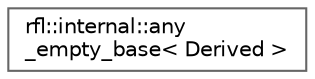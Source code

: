 digraph "类继承关系图"
{
 // LATEX_PDF_SIZE
  bgcolor="transparent";
  edge [fontname=Helvetica,fontsize=10,labelfontname=Helvetica,labelfontsize=10];
  node [fontname=Helvetica,fontsize=10,shape=box,height=0.2,width=0.4];
  rankdir="LR";
  Node0 [id="Node000000",label="rfl::internal::any\l_empty_base\< Derived \>",height=0.2,width=0.4,color="grey40", fillcolor="white", style="filled",URL="$structrfl_1_1internal_1_1any__empty__base.html",tooltip=" "];
}
